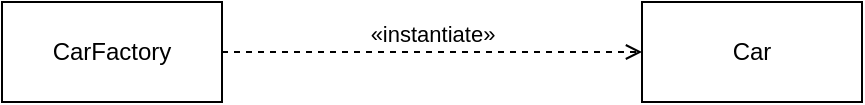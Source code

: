 <mxfile version="21.6.5" type="device">
  <diagram name="Page-1" id="5SvmHuKXJBpUvMMgy40t">
    <mxGraphModel dx="880" dy="511" grid="1" gridSize="10" guides="1" tooltips="1" connect="1" arrows="1" fold="1" page="1" pageScale="1" pageWidth="1169" pageHeight="827" math="0" shadow="0">
      <root>
        <mxCell id="0" />
        <mxCell id="1" parent="0" />
        <mxCell id="BV5hf1cZSZyRzrNl-DUj-37" value="CarFactory" style="html=1;whiteSpace=wrap;" vertex="1" parent="1">
          <mxGeometry width="110" height="50" as="geometry" />
        </mxCell>
        <mxCell id="BV5hf1cZSZyRzrNl-DUj-38" value="Car" style="html=1;whiteSpace=wrap;" vertex="1" parent="1">
          <mxGeometry x="320" width="110" height="50" as="geometry" />
        </mxCell>
        <mxCell id="BV5hf1cZSZyRzrNl-DUj-39" value="«instantiate»" style="endArrow=open;html=1;rounded=0;align=center;verticalAlign=bottom;dashed=1;endFill=0;labelBackgroundColor=none;entryX=0;entryY=0.5;entryDx=0;entryDy=0;exitX=1;exitY=0.5;exitDx=0;exitDy=0;" edge="1" parent="1" source="BV5hf1cZSZyRzrNl-DUj-37" target="BV5hf1cZSZyRzrNl-DUj-38">
          <mxGeometry relative="1" as="geometry">
            <mxPoint x="110" y="25" as="sourcePoint" />
            <mxPoint x="270" y="24.5" as="targetPoint" />
          </mxGeometry>
        </mxCell>
      </root>
    </mxGraphModel>
  </diagram>
</mxfile>
